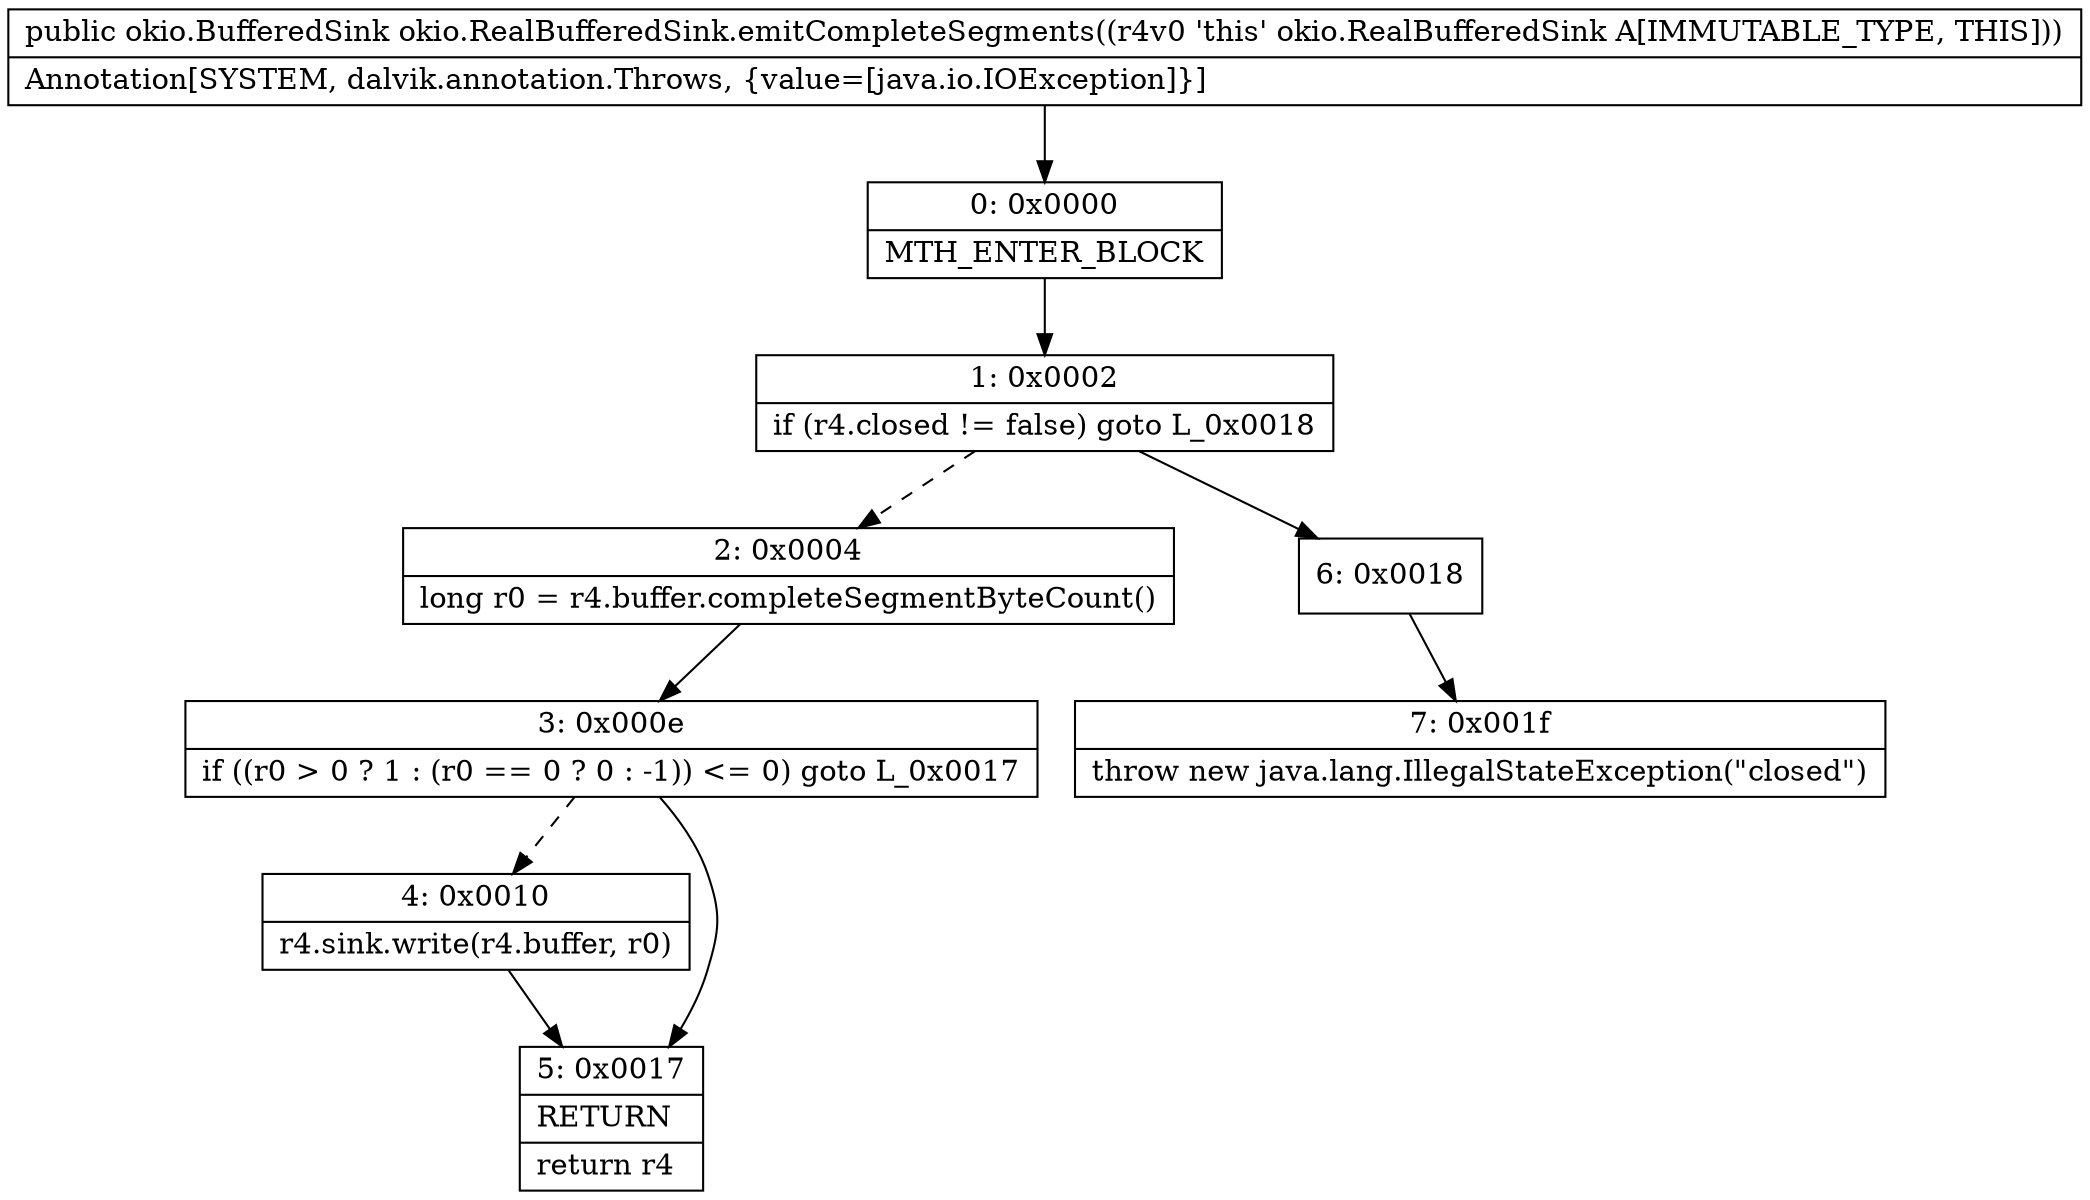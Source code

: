 digraph "CFG forokio.RealBufferedSink.emitCompleteSegments()Lokio\/BufferedSink;" {
Node_0 [shape=record,label="{0\:\ 0x0000|MTH_ENTER_BLOCK\l}"];
Node_1 [shape=record,label="{1\:\ 0x0002|if (r4.closed != false) goto L_0x0018\l}"];
Node_2 [shape=record,label="{2\:\ 0x0004|long r0 = r4.buffer.completeSegmentByteCount()\l}"];
Node_3 [shape=record,label="{3\:\ 0x000e|if ((r0 \> 0 ? 1 : (r0 == 0 ? 0 : \-1)) \<= 0) goto L_0x0017\l}"];
Node_4 [shape=record,label="{4\:\ 0x0010|r4.sink.write(r4.buffer, r0)\l}"];
Node_5 [shape=record,label="{5\:\ 0x0017|RETURN\l|return r4\l}"];
Node_6 [shape=record,label="{6\:\ 0x0018}"];
Node_7 [shape=record,label="{7\:\ 0x001f|throw new java.lang.IllegalStateException(\"closed\")\l}"];
MethodNode[shape=record,label="{public okio.BufferedSink okio.RealBufferedSink.emitCompleteSegments((r4v0 'this' okio.RealBufferedSink A[IMMUTABLE_TYPE, THIS]))  | Annotation[SYSTEM, dalvik.annotation.Throws, \{value=[java.io.IOException]\}]\l}"];
MethodNode -> Node_0;
Node_0 -> Node_1;
Node_1 -> Node_2[style=dashed];
Node_1 -> Node_6;
Node_2 -> Node_3;
Node_3 -> Node_4[style=dashed];
Node_3 -> Node_5;
Node_4 -> Node_5;
Node_6 -> Node_7;
}

